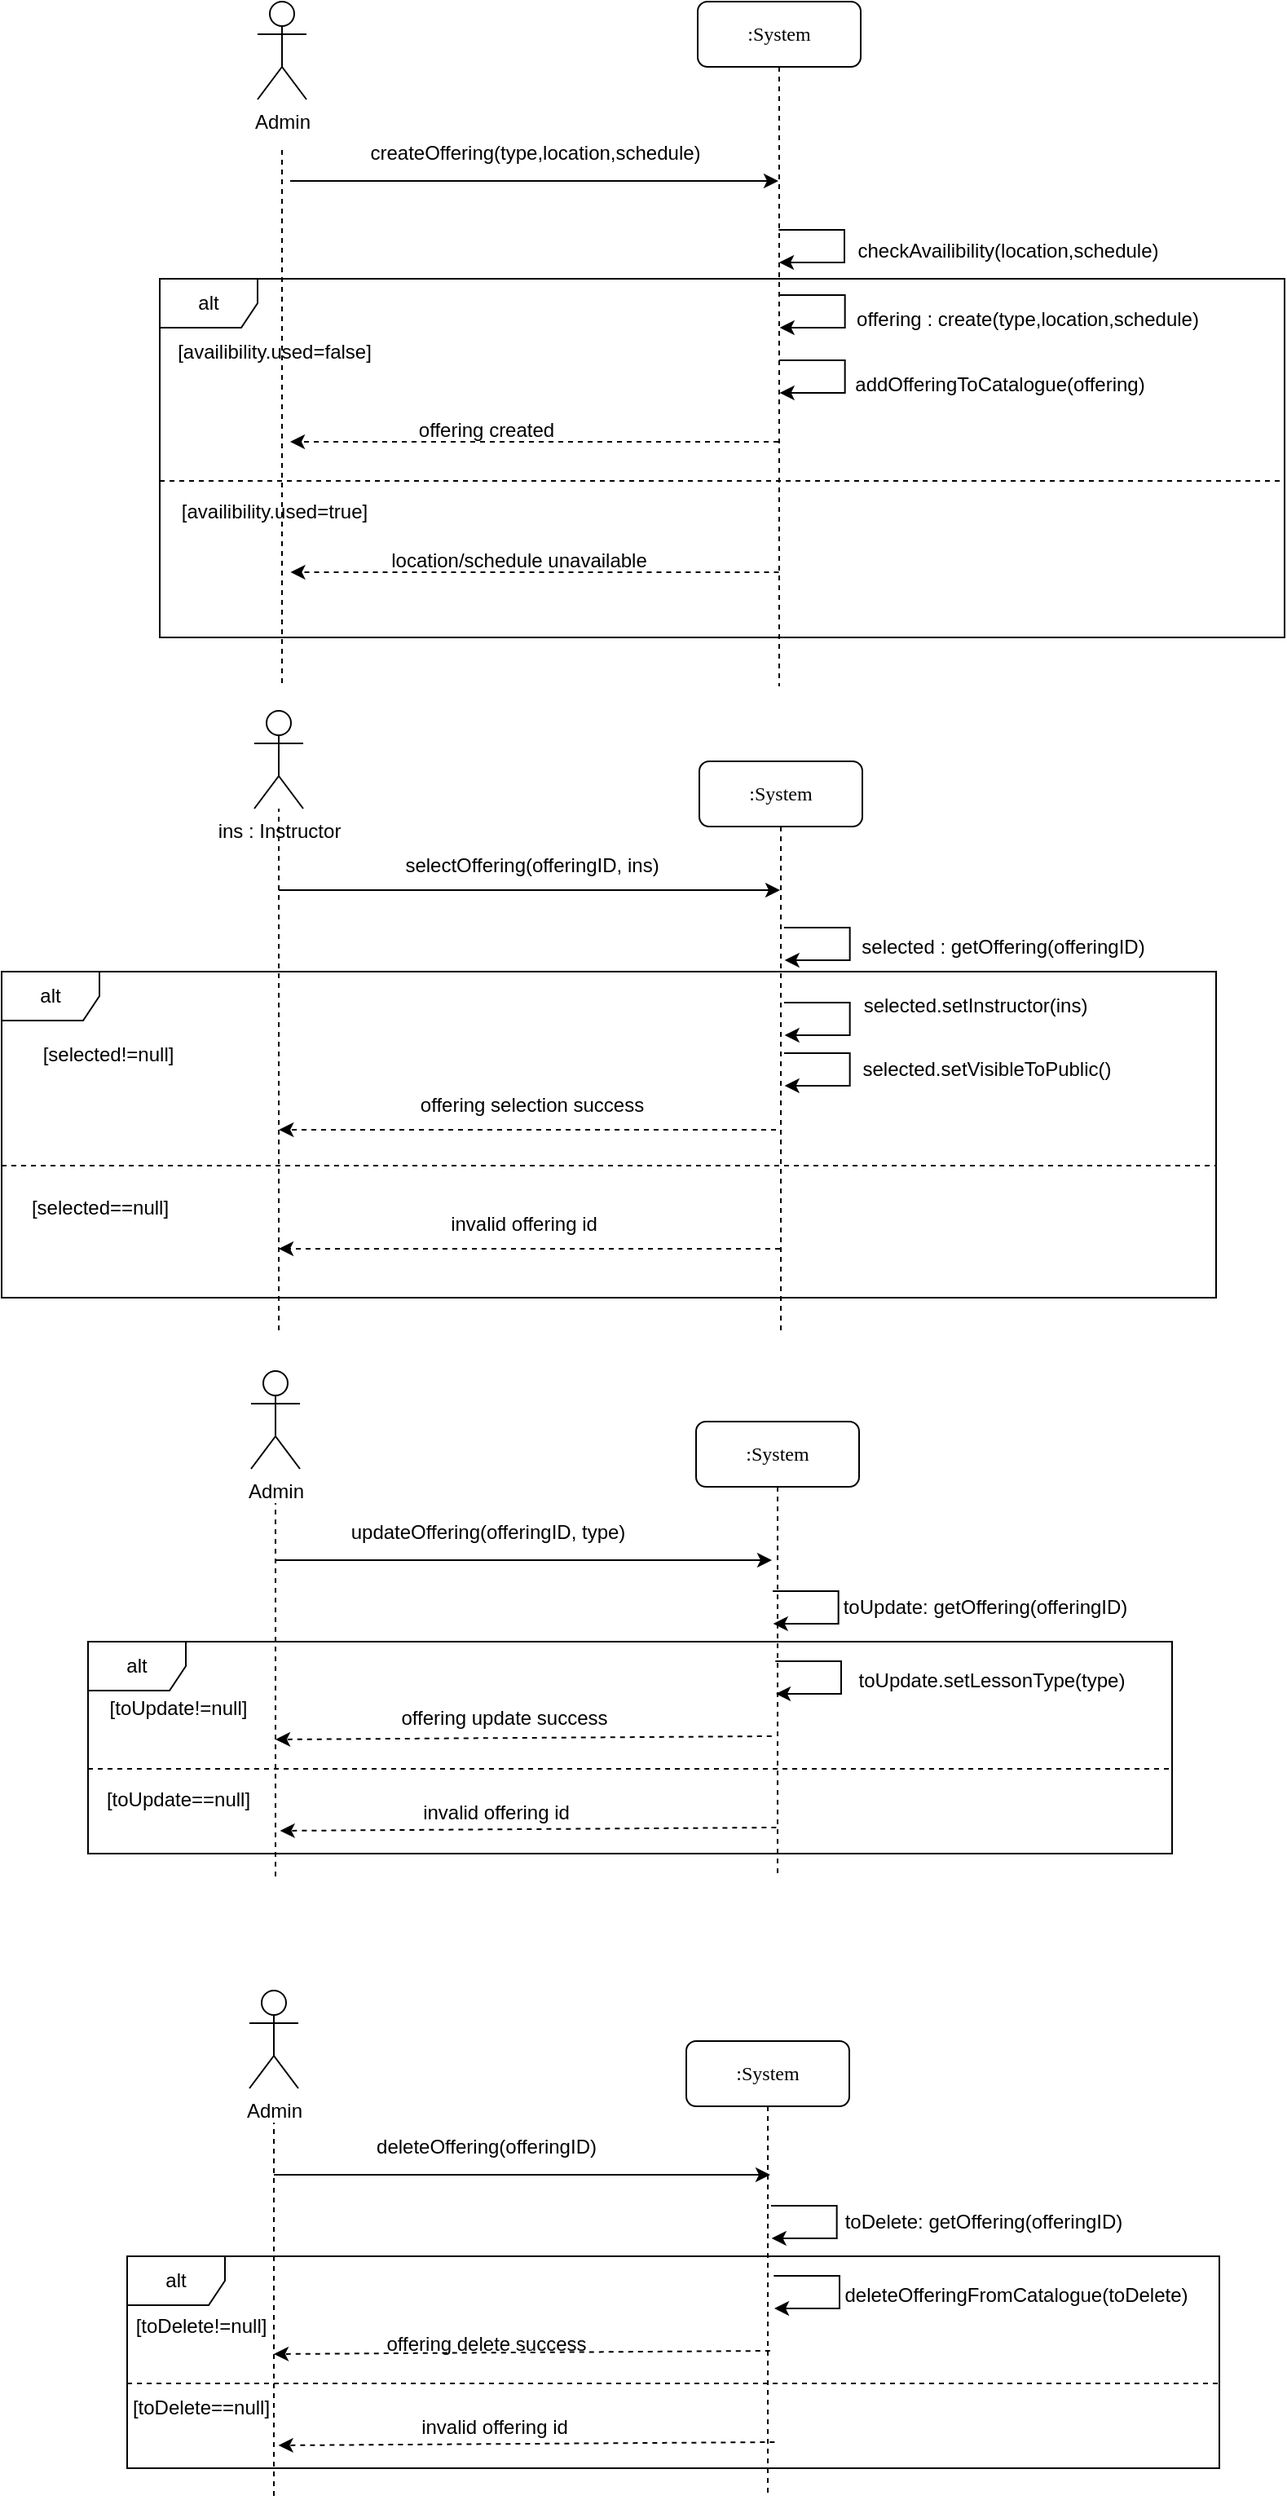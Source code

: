 <mxfile version="24.7.17">
  <diagram name="Page-1" id="13e1069c-82ec-6db2-03f1-153e76fe0fe0">
    <mxGraphModel dx="2206" dy="2148" grid="1" gridSize="10" guides="1" tooltips="1" connect="1" arrows="1" fold="1" page="1" pageScale="1" pageWidth="1100" pageHeight="850" background="none" math="0" shadow="0">
      <root>
        <mxCell id="0" />
        <mxCell id="1" parent="0" />
        <mxCell id="7baba1c4bc27f4b0-4" value=":System" style="shape=umlLifeline;perimeter=lifelinePerimeter;whiteSpace=wrap;html=1;container=1;collapsible=0;recursiveResize=0;outlineConnect=0;rounded=1;shadow=0;comic=0;labelBackgroundColor=none;strokeWidth=1;fontFamily=Verdana;fontSize=12;align=center;" parent="1" vertex="1">
          <mxGeometry x="584" y="-790" width="100" height="420" as="geometry" />
        </mxCell>
        <mxCell id="Fx4KbVEXu6mlI82oyd68-16" value="" style="endArrow=classic;html=1;rounded=0;" parent="7baba1c4bc27f4b0-4" edge="1">
          <mxGeometry width="50" height="50" relative="1" as="geometry">
            <mxPoint x="49.997" y="180" as="sourcePoint" />
            <mxPoint x="50.33" y="200" as="targetPoint" />
            <Array as="points">
              <mxPoint x="90.33" y="180" />
              <mxPoint x="90.33" y="200" />
            </Array>
          </mxGeometry>
        </mxCell>
        <mxCell id="Fx4KbVEXu6mlI82oyd68-8" value="" style="endArrow=none;dashed=1;html=1;rounded=0;" parent="1" source="Fx4KbVEXu6mlI82oyd68-10" edge="1">
          <mxGeometry width="50" height="50" relative="1" as="geometry">
            <mxPoint x="324" y="-360" as="sourcePoint" />
            <mxPoint x="324" y="-730" as="targetPoint" />
          </mxGeometry>
        </mxCell>
        <mxCell id="Fx4KbVEXu6mlI82oyd68-9" value="" style="endArrow=none;dashed=1;html=1;rounded=0;" parent="1" edge="1">
          <mxGeometry width="50" height="50" relative="1" as="geometry">
            <mxPoint x="329" y="-372" as="sourcePoint" />
            <mxPoint x="329" y="-700" as="targetPoint" />
          </mxGeometry>
        </mxCell>
        <mxCell id="Fx4KbVEXu6mlI82oyd68-10" value="Admin" style="shape=umlActor;verticalLabelPosition=bottom;verticalAlign=top;html=1;outlineConnect=0;" parent="1" vertex="1">
          <mxGeometry x="314" y="-790" width="30" height="60" as="geometry" />
        </mxCell>
        <mxCell id="Fx4KbVEXu6mlI82oyd68-13" value="" style="endArrow=classic;html=1;rounded=0;" parent="1" target="7baba1c4bc27f4b0-4" edge="1">
          <mxGeometry width="50" height="50" relative="1" as="geometry">
            <mxPoint x="334" y="-680" as="sourcePoint" />
            <mxPoint x="384" y="-650" as="targetPoint" />
          </mxGeometry>
        </mxCell>
        <mxCell id="Fx4KbVEXu6mlI82oyd68-14" value="createOffering(type,location,schedule)" style="text;html=1;align=center;verticalAlign=middle;resizable=0;points=[];autosize=1;strokeColor=none;fillColor=none;" parent="1" vertex="1">
          <mxGeometry x="369" y="-712" width="230" height="30" as="geometry" />
        </mxCell>
        <mxCell id="Fx4KbVEXu6mlI82oyd68-15" value="" style="endArrow=classic;html=1;rounded=0;" parent="1" target="7baba1c4bc27f4b0-4" edge="1">
          <mxGeometry width="50" height="50" relative="1" as="geometry">
            <mxPoint x="633.667" y="-650" as="sourcePoint" />
            <mxPoint x="754" y="-650" as="targetPoint" />
            <Array as="points">
              <mxPoint x="674" y="-650" />
              <mxPoint x="674" y="-630" />
            </Array>
          </mxGeometry>
        </mxCell>
        <mxCell id="Fx4KbVEXu6mlI82oyd68-17" value="checkAvailibility(location,schedule)" style="text;html=1;align=center;verticalAlign=middle;resizable=0;points=[];autosize=1;strokeColor=none;fillColor=none;" parent="1" vertex="1">
          <mxGeometry x="669" y="-652" width="210" height="30" as="geometry" />
        </mxCell>
        <mxCell id="Fx4KbVEXu6mlI82oyd68-18" value="offering : create(type,location,schedule)" style="text;html=1;align=center;verticalAlign=middle;resizable=0;points=[];autosize=1;strokeColor=none;fillColor=none;" parent="1" vertex="1">
          <mxGeometry x="671" y="-610" width="230" height="30" as="geometry" />
        </mxCell>
        <mxCell id="Fx4KbVEXu6mlI82oyd68-19" value="" style="endArrow=classic;html=1;rounded=0;" parent="1" edge="1">
          <mxGeometry width="50" height="50" relative="1" as="geometry">
            <mxPoint x="633.997" y="-570" as="sourcePoint" />
            <mxPoint x="634.33" y="-550" as="targetPoint" />
            <Array as="points">
              <mxPoint x="674.33" y="-570" />
              <mxPoint x="674.33" y="-550" />
            </Array>
          </mxGeometry>
        </mxCell>
        <mxCell id="Fx4KbVEXu6mlI82oyd68-20" value="addOfferingToCatalogue(offering)" style="text;html=1;align=center;verticalAlign=middle;resizable=0;points=[];autosize=1;strokeColor=none;fillColor=none;" parent="1" vertex="1">
          <mxGeometry x="669" y="-570" width="200" height="30" as="geometry" />
        </mxCell>
        <mxCell id="Fx4KbVEXu6mlI82oyd68-21" value="" style="endArrow=classic;html=1;rounded=0;dashed=1;" parent="1" edge="1">
          <mxGeometry width="50" height="50" relative="1" as="geometry">
            <mxPoint x="633.5" y="-520" as="sourcePoint" />
            <mxPoint x="334" y="-520" as="targetPoint" />
          </mxGeometry>
        </mxCell>
        <mxCell id="Fx4KbVEXu6mlI82oyd68-29" value="alt" style="shape=umlFrame;whiteSpace=wrap;html=1;pointerEvents=0;" parent="1" vertex="1">
          <mxGeometry x="254" y="-620" width="690" height="220" as="geometry" />
        </mxCell>
        <mxCell id="Fx4KbVEXu6mlI82oyd68-31" value="" style="line;strokeWidth=1;fillColor=none;align=left;verticalAlign=middle;spacingTop=-1;spacingLeft=3;spacingRight=3;rotatable=0;labelPosition=right;points=[];portConstraint=eastwest;strokeColor=inherit;dashed=1;" parent="1" vertex="1">
          <mxGeometry x="254" y="-500" width="690" height="8" as="geometry" />
        </mxCell>
        <mxCell id="Fx4KbVEXu6mlI82oyd68-32" value="[availibility.used=false]" style="text;html=1;align=center;verticalAlign=middle;resizable=0;points=[];autosize=1;strokeColor=none;fillColor=none;" parent="1" vertex="1">
          <mxGeometry x="254" y="-590" width="140" height="30" as="geometry" />
        </mxCell>
        <mxCell id="Fx4KbVEXu6mlI82oyd68-33" value="[availibility.used=true]" style="text;html=1;align=center;verticalAlign=middle;resizable=0;points=[];autosize=1;strokeColor=none;fillColor=none;" parent="1" vertex="1">
          <mxGeometry x="254" y="-492" width="140" height="30" as="geometry" />
        </mxCell>
        <mxCell id="Fx4KbVEXu6mlI82oyd68-34" value="offering created" style="text;html=1;align=center;verticalAlign=middle;resizable=0;points=[];autosize=1;strokeColor=none;fillColor=none;" parent="1" vertex="1">
          <mxGeometry x="399" y="-542" width="110" height="30" as="geometry" />
        </mxCell>
        <mxCell id="Fx4KbVEXu6mlI82oyd68-35" value="location/schedule unavailable" style="text;html=1;align=center;verticalAlign=middle;resizable=0;points=[];autosize=1;strokeColor=none;fillColor=none;" parent="1" vertex="1">
          <mxGeometry x="384" y="-462" width="180" height="30" as="geometry" />
        </mxCell>
        <mxCell id="Fx4KbVEXu6mlI82oyd68-36" value="" style="endArrow=classic;html=1;rounded=0;dashed=1;" parent="1" edge="1">
          <mxGeometry width="50" height="50" relative="1" as="geometry">
            <mxPoint x="633.75" y="-440" as="sourcePoint" />
            <mxPoint x="334.25" y="-440" as="targetPoint" />
          </mxGeometry>
        </mxCell>
        <mxCell id="giZi3sO-TTmVDWN61RLp-1" value=":System" style="shape=umlLifeline;perimeter=lifelinePerimeter;whiteSpace=wrap;html=1;container=1;collapsible=0;recursiveResize=0;outlineConnect=0;rounded=1;shadow=0;comic=0;labelBackgroundColor=none;strokeWidth=1;fontFamily=Verdana;fontSize=12;align=center;" vertex="1" parent="1">
          <mxGeometry x="577" y="461" width="100" height="280" as="geometry" />
        </mxCell>
        <mxCell id="giZi3sO-TTmVDWN61RLp-8" value="" style="endArrow=none;dashed=1;html=1;rounded=0;" edge="1" parent="1">
          <mxGeometry width="50" height="50" relative="1" as="geometry">
            <mxPoint x="324" y="740" as="sourcePoint" />
            <mxPoint x="324" y="511" as="targetPoint" />
          </mxGeometry>
        </mxCell>
        <mxCell id="giZi3sO-TTmVDWN61RLp-9" value="Admin" style="shape=umlActor;verticalLabelPosition=bottom;verticalAlign=top;html=1;outlineConnect=0;" vertex="1" parent="1">
          <mxGeometry x="309" y="430" width="30" height="60" as="geometry" />
        </mxCell>
        <mxCell id="giZi3sO-TTmVDWN61RLp-12" value="" style="endArrow=classic;html=1;rounded=0;" edge="1" parent="1">
          <mxGeometry width="50" height="50" relative="1" as="geometry">
            <mxPoint x="324" y="543" as="sourcePoint" />
            <mxPoint x="628.5" y="543" as="targetPoint" />
          </mxGeometry>
        </mxCell>
        <mxCell id="giZi3sO-TTmVDWN61RLp-13" value="" style="endArrow=classic;html=1;rounded=0;" edge="1" parent="1">
          <mxGeometry width="50" height="50" relative="1" as="geometry">
            <mxPoint x="628.997" y="562" as="sourcePoint" />
            <mxPoint x="629.33" y="582" as="targetPoint" />
            <Array as="points">
              <mxPoint x="669.33" y="562" />
              <mxPoint x="669.33" y="582" />
            </Array>
          </mxGeometry>
        </mxCell>
        <mxCell id="giZi3sO-TTmVDWN61RLp-14" value="deleteOffering(offeringID)" style="text;html=1;align=center;verticalAlign=middle;resizable=0;points=[];autosize=1;strokeColor=none;fillColor=none;" vertex="1" parent="1">
          <mxGeometry x="374" y="511" width="160" height="30" as="geometry" />
        </mxCell>
        <mxCell id="giZi3sO-TTmVDWN61RLp-15" value="toDelete: getOffering(offeringID)" style="text;html=1;align=center;verticalAlign=middle;resizable=0;points=[];autosize=1;strokeColor=none;fillColor=none;" vertex="1" parent="1">
          <mxGeometry x="664" y="557" width="190" height="30" as="geometry" />
        </mxCell>
        <mxCell id="giZi3sO-TTmVDWN61RLp-16" value="alt" style="shape=umlFrame;whiteSpace=wrap;html=1;pointerEvents=0;" vertex="1" parent="1">
          <mxGeometry x="234" y="593" width="670" height="130" as="geometry" />
        </mxCell>
        <mxCell id="giZi3sO-TTmVDWN61RLp-17" value="[toDelete!=null]" style="text;html=1;align=center;verticalAlign=middle;resizable=0;points=[];autosize=1;strokeColor=none;fillColor=none;" vertex="1" parent="1">
          <mxGeometry x="229" y="621" width="100" height="30" as="geometry" />
        </mxCell>
        <mxCell id="giZi3sO-TTmVDWN61RLp-18" value="" style="line;strokeWidth=1;fillColor=none;align=left;verticalAlign=middle;spacingTop=-1;spacingLeft=3;spacingRight=3;rotatable=0;labelPosition=right;points=[];portConstraint=eastwest;strokeColor=inherit;dashed=1;" vertex="1" parent="1">
          <mxGeometry x="234" y="667" width="670" height="8" as="geometry" />
        </mxCell>
        <mxCell id="giZi3sO-TTmVDWN61RLp-19" value="[toDelete==null]" style="text;html=1;align=center;verticalAlign=middle;resizable=0;points=[];autosize=1;strokeColor=none;fillColor=none;" vertex="1" parent="1">
          <mxGeometry x="224" y="671" width="110" height="30" as="geometry" />
        </mxCell>
        <mxCell id="giZi3sO-TTmVDWN61RLp-20" value="" style="endArrow=classic;html=1;rounded=0;" edge="1" parent="1">
          <mxGeometry width="50" height="50" relative="1" as="geometry">
            <mxPoint x="630.667" y="605" as="sourcePoint" />
            <mxPoint x="631" y="625" as="targetPoint" />
            <Array as="points">
              <mxPoint x="671" y="605" />
              <mxPoint x="671" y="625" />
            </Array>
          </mxGeometry>
        </mxCell>
        <mxCell id="giZi3sO-TTmVDWN61RLp-21" value="" style="endArrow=classic;html=1;rounded=0;dashed=1;" edge="1" parent="1">
          <mxGeometry width="50" height="50" relative="1" as="geometry">
            <mxPoint x="628.38" y="651" as="sourcePoint" />
            <mxPoint x="324" y="653" as="targetPoint" />
          </mxGeometry>
        </mxCell>
        <mxCell id="giZi3sO-TTmVDWN61RLp-22" value="deleteOfferingFromCatalogue(toDelete)" style="text;html=1;align=center;verticalAlign=middle;resizable=0;points=[];autosize=1;strokeColor=none;fillColor=none;" vertex="1" parent="1">
          <mxGeometry x="664" y="602" width="230" height="30" as="geometry" />
        </mxCell>
        <mxCell id="giZi3sO-TTmVDWN61RLp-23" value="invalid offering id" style="text;html=1;align=center;verticalAlign=middle;resizable=0;points=[];autosize=1;strokeColor=none;fillColor=none;" vertex="1" parent="1">
          <mxGeometry x="404" y="683" width="110" height="30" as="geometry" />
        </mxCell>
        <mxCell id="giZi3sO-TTmVDWN61RLp-24" value="" style="endArrow=classic;html=1;rounded=0;dashed=1;" edge="1" parent="1">
          <mxGeometry width="50" height="50" relative="1" as="geometry">
            <mxPoint x="631.19" y="707" as="sourcePoint" />
            <mxPoint x="326.81" y="709" as="targetPoint" />
          </mxGeometry>
        </mxCell>
        <mxCell id="giZi3sO-TTmVDWN61RLp-25" value="offering delete success" style="text;html=1;align=center;verticalAlign=middle;resizable=0;points=[];autosize=1;strokeColor=none;fillColor=none;" vertex="1" parent="1">
          <mxGeometry x="379" y="632" width="150" height="30" as="geometry" />
        </mxCell>
        <mxCell id="giZi3sO-TTmVDWN61RLp-26" value=":System" style="shape=umlLifeline;perimeter=lifelinePerimeter;whiteSpace=wrap;html=1;container=1;collapsible=0;recursiveResize=0;outlineConnect=0;rounded=1;shadow=0;comic=0;labelBackgroundColor=none;strokeWidth=1;fontFamily=Verdana;fontSize=12;align=center;" vertex="1" parent="1">
          <mxGeometry x="583" y="81" width="100" height="280" as="geometry" />
        </mxCell>
        <mxCell id="giZi3sO-TTmVDWN61RLp-27" value="" style="endArrow=none;dashed=1;html=1;rounded=0;" edge="1" parent="1">
          <mxGeometry width="50" height="50" relative="1" as="geometry">
            <mxPoint x="325" y="360" as="sourcePoint" />
            <mxPoint x="325" y="131" as="targetPoint" />
          </mxGeometry>
        </mxCell>
        <mxCell id="giZi3sO-TTmVDWN61RLp-28" value="Admin" style="shape=umlActor;verticalLabelPosition=bottom;verticalAlign=top;html=1;outlineConnect=0;" vertex="1" parent="1">
          <mxGeometry x="310" y="50" width="30" height="60" as="geometry" />
        </mxCell>
        <mxCell id="giZi3sO-TTmVDWN61RLp-43" value="" style="endArrow=classic;html=1;rounded=0;" edge="1" parent="1">
          <mxGeometry width="50" height="50" relative="1" as="geometry">
            <mxPoint x="325" y="166" as="sourcePoint" />
            <mxPoint x="629.5" y="166" as="targetPoint" />
          </mxGeometry>
        </mxCell>
        <mxCell id="giZi3sO-TTmVDWN61RLp-44" value="" style="endArrow=classic;html=1;rounded=0;" edge="1" parent="1">
          <mxGeometry width="50" height="50" relative="1" as="geometry">
            <mxPoint x="630" y="185" as="sourcePoint" />
            <mxPoint x="630.33" y="205" as="targetPoint" />
            <Array as="points">
              <mxPoint x="670.33" y="185" />
              <mxPoint x="670.33" y="205" />
            </Array>
          </mxGeometry>
        </mxCell>
        <mxCell id="giZi3sO-TTmVDWN61RLp-45" value="updateOffering(offeringID, type)" style="text;html=1;align=center;verticalAlign=middle;resizable=0;points=[];autosize=1;strokeColor=none;fillColor=none;" vertex="1" parent="1">
          <mxGeometry x="360" y="134" width="190" height="30" as="geometry" />
        </mxCell>
        <mxCell id="giZi3sO-TTmVDWN61RLp-46" value="toUpdate: getOffering(offeringID)" style="text;html=1;align=center;verticalAlign=middle;resizable=0;points=[];autosize=1;strokeColor=none;fillColor=none;" vertex="1" parent="1">
          <mxGeometry x="660" y="180" width="200" height="30" as="geometry" />
        </mxCell>
        <mxCell id="giZi3sO-TTmVDWN61RLp-47" value="alt" style="shape=umlFrame;whiteSpace=wrap;html=1;pointerEvents=0;" vertex="1" parent="1">
          <mxGeometry x="210" y="216" width="665" height="130" as="geometry" />
        </mxCell>
        <mxCell id="giZi3sO-TTmVDWN61RLp-48" value="[toUpdate!=null]" style="text;html=1;align=center;verticalAlign=middle;resizable=0;points=[];autosize=1;strokeColor=none;fillColor=none;" vertex="1" parent="1">
          <mxGeometry x="210" y="242" width="110" height="30" as="geometry" />
        </mxCell>
        <mxCell id="giZi3sO-TTmVDWN61RLp-49" value="" style="line;strokeWidth=1;fillColor=none;align=left;verticalAlign=middle;spacingTop=-1;spacingLeft=3;spacingRight=3;rotatable=0;labelPosition=right;points=[];portConstraint=eastwest;strokeColor=inherit;dashed=1;" vertex="1" parent="1">
          <mxGeometry x="210" y="290" width="666" height="8" as="geometry" />
        </mxCell>
        <mxCell id="giZi3sO-TTmVDWN61RLp-50" value="[toUpdate==null]" style="text;html=1;align=center;verticalAlign=middle;resizable=0;points=[];autosize=1;strokeColor=none;fillColor=none;" vertex="1" parent="1">
          <mxGeometry x="210" y="298" width="110" height="30" as="geometry" />
        </mxCell>
        <mxCell id="giZi3sO-TTmVDWN61RLp-51" value="" style="endArrow=classic;html=1;rounded=0;" edge="1" parent="1">
          <mxGeometry width="50" height="50" relative="1" as="geometry">
            <mxPoint x="631.667" y="228" as="sourcePoint" />
            <mxPoint x="632" y="248" as="targetPoint" />
            <Array as="points">
              <mxPoint x="672" y="228" />
              <mxPoint x="672" y="248" />
            </Array>
          </mxGeometry>
        </mxCell>
        <mxCell id="giZi3sO-TTmVDWN61RLp-52" value="" style="endArrow=classic;html=1;rounded=0;dashed=1;" edge="1" parent="1">
          <mxGeometry width="50" height="50" relative="1" as="geometry">
            <mxPoint x="629.38" y="274" as="sourcePoint" />
            <mxPoint x="325" y="276" as="targetPoint" />
          </mxGeometry>
        </mxCell>
        <mxCell id="giZi3sO-TTmVDWN61RLp-53" value="toUpdate.setLessonType(type)" style="text;html=1;align=center;verticalAlign=middle;resizable=0;points=[];autosize=1;strokeColor=none;fillColor=none;" vertex="1" parent="1">
          <mxGeometry x="669" y="225" width="190" height="30" as="geometry" />
        </mxCell>
        <mxCell id="giZi3sO-TTmVDWN61RLp-54" value="invalid offering id" style="text;html=1;align=center;verticalAlign=middle;resizable=0;points=[];autosize=1;strokeColor=none;fillColor=none;" vertex="1" parent="1">
          <mxGeometry x="405" y="306" width="110" height="30" as="geometry" />
        </mxCell>
        <mxCell id="giZi3sO-TTmVDWN61RLp-55" value="" style="endArrow=classic;html=1;rounded=0;dashed=1;" edge="1" parent="1">
          <mxGeometry width="50" height="50" relative="1" as="geometry">
            <mxPoint x="632.19" y="330" as="sourcePoint" />
            <mxPoint x="327.81" y="332" as="targetPoint" />
          </mxGeometry>
        </mxCell>
        <mxCell id="giZi3sO-TTmVDWN61RLp-56" value="offering update success" style="text;html=1;align=center;verticalAlign=middle;resizable=0;points=[];autosize=1;strokeColor=none;fillColor=none;" vertex="1" parent="1">
          <mxGeometry x="390" y="248" width="150" height="30" as="geometry" />
        </mxCell>
        <mxCell id="giZi3sO-TTmVDWN61RLp-57" value=":System" style="shape=umlLifeline;perimeter=lifelinePerimeter;whiteSpace=wrap;html=1;container=1;collapsible=0;recursiveResize=0;outlineConnect=0;rounded=1;shadow=0;comic=0;labelBackgroundColor=none;strokeWidth=1;fontFamily=Verdana;fontSize=12;align=center;" vertex="1" parent="1">
          <mxGeometry x="585" y="-324" width="100" height="349" as="geometry" />
        </mxCell>
        <mxCell id="giZi3sO-TTmVDWN61RLp-58" value="" style="endArrow=none;dashed=1;html=1;rounded=0;" edge="1" parent="1" target="giZi3sO-TTmVDWN61RLp-59">
          <mxGeometry width="50" height="50" relative="1" as="geometry">
            <mxPoint x="327" y="25" as="sourcePoint" />
            <mxPoint x="327" y="-241" as="targetPoint" />
          </mxGeometry>
        </mxCell>
        <mxCell id="giZi3sO-TTmVDWN61RLp-59" value="ins : Instructor" style="shape=umlActor;verticalLabelPosition=bottom;verticalAlign=top;html=1;outlineConnect=0;" vertex="1" parent="1">
          <mxGeometry x="312" y="-355" width="30" height="60" as="geometry" />
        </mxCell>
        <mxCell id="giZi3sO-TTmVDWN61RLp-74" value="" style="endArrow=classic;html=1;rounded=0;" edge="1" parent="1">
          <mxGeometry width="50" height="50" relative="1" as="geometry">
            <mxPoint x="636.997" y="-176" as="sourcePoint" />
            <mxPoint x="637.33" y="-156" as="targetPoint" />
            <Array as="points">
              <mxPoint x="677.33" y="-176" />
              <mxPoint x="677.33" y="-156" />
            </Array>
          </mxGeometry>
        </mxCell>
        <mxCell id="giZi3sO-TTmVDWN61RLp-75" value="" style="endArrow=classic;html=1;rounded=0;" edge="1" parent="1">
          <mxGeometry width="50" height="50" relative="1" as="geometry">
            <mxPoint x="636.997" y="-145" as="sourcePoint" />
            <mxPoint x="637.33" y="-125" as="targetPoint" />
            <Array as="points">
              <mxPoint x="677.33" y="-145" />
              <mxPoint x="677.33" y="-125" />
            </Array>
          </mxGeometry>
        </mxCell>
        <mxCell id="giZi3sO-TTmVDWN61RLp-76" value="" style="endArrow=classic;html=1;rounded=0;" edge="1" parent="1">
          <mxGeometry width="50" height="50" relative="1" as="geometry">
            <mxPoint x="636.997" y="-222" as="sourcePoint" />
            <mxPoint x="637.33" y="-202" as="targetPoint" />
            <Array as="points">
              <mxPoint x="677.33" y="-222" />
              <mxPoint x="677.33" y="-202" />
            </Array>
          </mxGeometry>
        </mxCell>
        <mxCell id="giZi3sO-TTmVDWN61RLp-77" value="" style="endArrow=classic;html=1;rounded=0;" edge="1" parent="1" target="giZi3sO-TTmVDWN61RLp-57">
          <mxGeometry width="50" height="50" relative="1" as="geometry">
            <mxPoint x="327" y="-245" as="sourcePoint" />
            <mxPoint x="747" y="-245" as="targetPoint" />
          </mxGeometry>
        </mxCell>
        <mxCell id="giZi3sO-TTmVDWN61RLp-78" value="selectOffering(offeringID, ins)" style="text;html=1;align=center;verticalAlign=middle;resizable=0;points=[];autosize=1;strokeColor=none;fillColor=none;" vertex="1" parent="1">
          <mxGeometry x="392" y="-275" width="180" height="30" as="geometry" />
        </mxCell>
        <mxCell id="giZi3sO-TTmVDWN61RLp-79" value="" style="endArrow=classic;html=1;rounded=0;dashed=1;" edge="1" parent="1">
          <mxGeometry width="50" height="50" relative="1" as="geometry">
            <mxPoint x="632" y="-98" as="sourcePoint" />
            <mxPoint x="327.12" y="-98" as="targetPoint" />
          </mxGeometry>
        </mxCell>
        <mxCell id="giZi3sO-TTmVDWN61RLp-80" value="offering selection success" style="text;html=1;align=center;verticalAlign=middle;resizable=0;points=[];autosize=1;strokeColor=none;fillColor=none;" vertex="1" parent="1">
          <mxGeometry x="402" y="-128" width="160" height="30" as="geometry" />
        </mxCell>
        <mxCell id="giZi3sO-TTmVDWN61RLp-81" value="selected.setInstructor(ins)" style="text;html=1;align=center;verticalAlign=middle;resizable=0;points=[];autosize=1;strokeColor=none;fillColor=none;" vertex="1" parent="1">
          <mxGeometry x="674" y="-189" width="160" height="30" as="geometry" />
        </mxCell>
        <mxCell id="giZi3sO-TTmVDWN61RLp-82" value="selected.setVisibleToPublic()" style="text;html=1;align=center;verticalAlign=middle;resizable=0;points=[];autosize=1;strokeColor=none;fillColor=none;" vertex="1" parent="1">
          <mxGeometry x="671" y="-150" width="180" height="30" as="geometry" />
        </mxCell>
        <mxCell id="giZi3sO-TTmVDWN61RLp-83" value="selected : getOffering(offeringID)" style="text;html=1;align=center;verticalAlign=middle;resizable=0;points=[];autosize=1;strokeColor=none;fillColor=none;" vertex="1" parent="1">
          <mxGeometry x="671" y="-225" width="200" height="30" as="geometry" />
        </mxCell>
        <mxCell id="giZi3sO-TTmVDWN61RLp-84" value="alt" style="shape=umlFrame;whiteSpace=wrap;html=1;pointerEvents=0;" vertex="1" parent="1">
          <mxGeometry x="157" y="-195" width="745" height="200" as="geometry" />
        </mxCell>
        <mxCell id="giZi3sO-TTmVDWN61RLp-85" value="[selected!=null]" style="text;html=1;align=center;verticalAlign=middle;resizable=0;points=[];autosize=1;strokeColor=none;fillColor=none;" vertex="1" parent="1">
          <mxGeometry x="172" y="-159" width="100" height="30" as="geometry" />
        </mxCell>
        <mxCell id="giZi3sO-TTmVDWN61RLp-86" value="" style="line;strokeWidth=1;fillColor=none;align=left;verticalAlign=middle;spacingTop=-1;spacingLeft=3;spacingRight=3;rotatable=0;labelPosition=right;points=[];portConstraint=eastwest;strokeColor=inherit;dashed=1;" vertex="1" parent="1">
          <mxGeometry x="157" y="-80" width="745" height="8" as="geometry" />
        </mxCell>
        <mxCell id="giZi3sO-TTmVDWN61RLp-87" value="[selected==null]" style="text;html=1;align=center;verticalAlign=middle;resizable=0;points=[];autosize=1;strokeColor=none;fillColor=none;" vertex="1" parent="1">
          <mxGeometry x="162" y="-65" width="110" height="30" as="geometry" />
        </mxCell>
        <mxCell id="giZi3sO-TTmVDWN61RLp-88" value="" style="endArrow=classic;html=1;rounded=0;dashed=1;" edge="1" parent="1" source="giZi3sO-TTmVDWN61RLp-57">
          <mxGeometry width="50" height="50" relative="1" as="geometry">
            <mxPoint x="612" y="-25" as="sourcePoint" />
            <mxPoint x="327" y="-25" as="targetPoint" />
          </mxGeometry>
        </mxCell>
        <mxCell id="giZi3sO-TTmVDWN61RLp-89" value="invalid offering id" style="text;html=1;align=center;verticalAlign=middle;resizable=0;points=[];autosize=1;strokeColor=none;fillColor=none;" vertex="1" parent="1">
          <mxGeometry x="422" y="-55" width="110" height="30" as="geometry" />
        </mxCell>
      </root>
    </mxGraphModel>
  </diagram>
</mxfile>
